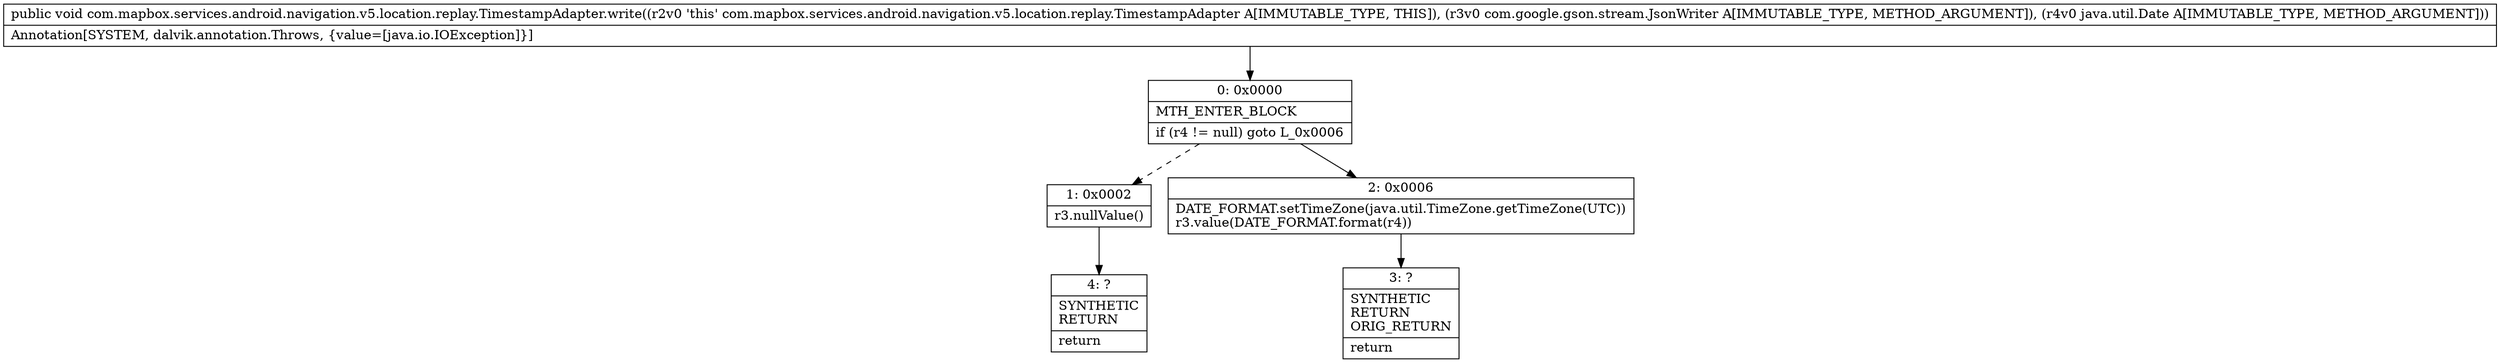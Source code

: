 digraph "CFG forcom.mapbox.services.android.navigation.v5.location.replay.TimestampAdapter.write(Lcom\/google\/gson\/stream\/JsonWriter;Ljava\/util\/Date;)V" {
Node_0 [shape=record,label="{0\:\ 0x0000|MTH_ENTER_BLOCK\l|if (r4 != null) goto L_0x0006\l}"];
Node_1 [shape=record,label="{1\:\ 0x0002|r3.nullValue()\l}"];
Node_2 [shape=record,label="{2\:\ 0x0006|DATE_FORMAT.setTimeZone(java.util.TimeZone.getTimeZone(UTC))\lr3.value(DATE_FORMAT.format(r4))\l}"];
Node_3 [shape=record,label="{3\:\ ?|SYNTHETIC\lRETURN\lORIG_RETURN\l|return\l}"];
Node_4 [shape=record,label="{4\:\ ?|SYNTHETIC\lRETURN\l|return\l}"];
MethodNode[shape=record,label="{public void com.mapbox.services.android.navigation.v5.location.replay.TimestampAdapter.write((r2v0 'this' com.mapbox.services.android.navigation.v5.location.replay.TimestampAdapter A[IMMUTABLE_TYPE, THIS]), (r3v0 com.google.gson.stream.JsonWriter A[IMMUTABLE_TYPE, METHOD_ARGUMENT]), (r4v0 java.util.Date A[IMMUTABLE_TYPE, METHOD_ARGUMENT]))  | Annotation[SYSTEM, dalvik.annotation.Throws, \{value=[java.io.IOException]\}]\l}"];
MethodNode -> Node_0;
Node_0 -> Node_1[style=dashed];
Node_0 -> Node_2;
Node_1 -> Node_4;
Node_2 -> Node_3;
}

